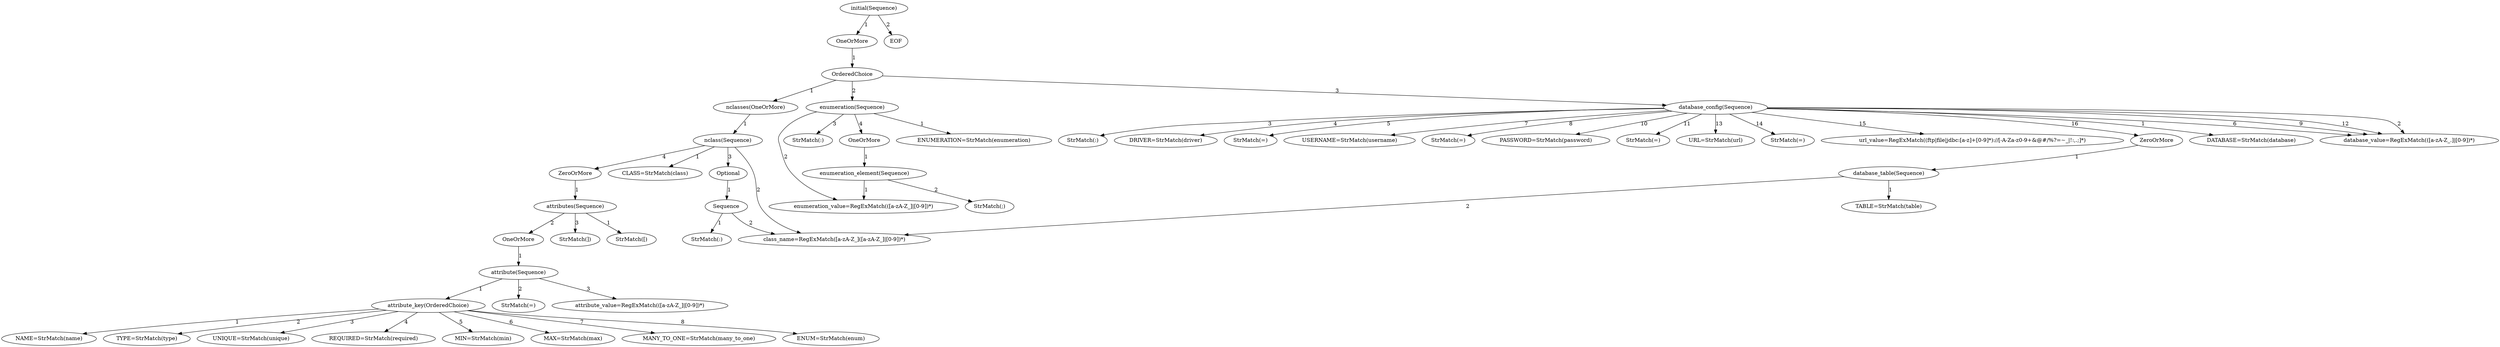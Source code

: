 digraph arpeggio_graph {
34446832 [label="initial(Sequence)"];
34446832->34446800 [label="1"]

34446800 [label="OneOrMore"];
34446800->34446896 [label="1"]

34446896 [label="OrderedChoice"];
34446896->34446992 [label="1"]

34446992 [label="nclasses(OneOrMore)"];
34446992->34447120 [label="1"]

34447120 [label="nclass(Sequence)"];
34447120->34447216 [label="1"]

34447216 [label="CLASS=StrMatch(class)"];
34447120->34514736 [label="2"]

34514736 [label="class_name=RegExMatch([a-zA-Z_]([a-zA-Z_]|[0-9])*)"];
34447120->34447056 [label="3"]

34447056 [label="Optional"];
34447056->34447248 [label="1"]

34447248 [label="Sequence"];
34447248->34514672 [label="1"]

34514672 [label="StrMatch(:)"];
34447248->34514736 [label="2"]

34447120->34447088 [label="4"]

34447088 [label="ZeroOrMore"];
34447088->34514800 [label="1"]

34514800 [label="attributes(Sequence)"];
34514800->34514864 [label="1"]

34514864 [label="StrMatch([)"];
34514800->34514704 [label="2"]

34514704 [label="OneOrMore"];
34514704->34514960 [label="1"]

34514960 [label="attribute(Sequence)"];
34514960->34515088 [label="1"]

34515088 [label="attribute_key(OrderedChoice)"];
34515088->34515152 [label="1"]

34515152 [label="NAME=StrMatch(name)"];
34515088->34514896 [label="2"]

34514896 [label="TYPE=StrMatch(type)"];
34515088->34514768 [label="3"]

34514768 [label="UNIQUE=StrMatch(unique)"];
34515088->34515248 [label="4"]

34515248 [label="REQUIRED=StrMatch(required)"];
34515088->34515280 [label="5"]

34515280 [label="MIN=StrMatch(min)"];
34515088->34515312 [label="6"]

34515312 [label="MAX=StrMatch(max)"];
34515088->34515344 [label="7"]

34515344 [label="MANY_TO_ONE=StrMatch(many_to_one)"];
34515088->34515376 [label="8"]

34515376 [label="ENUM=StrMatch(enum)"];
34514960->34515024 [label="2"]

34515024 [label="StrMatch(=)"];
34514960->34515056 [label="3"]

34515056 [label="attribute_value=RegExMatch(([a-zA-Z_]|[0-9])*)"];
34514800->34514928 [label="3"]

34514928 [label="StrMatch(])"];
34446896->34447152 [label="2"]

34447152 [label="enumeration(Sequence)"];
34447152->34514832 [label="1"]

34514832 [label="ENUMERATION=StrMatch(enumeration)"];
34447152->34514992 [label="2"]

34514992 [label="enumeration_value=RegExMatch(([a-zA-Z_]|[0-9])*)"];
34447152->34447344 [label="3"]

34447344 [label="StrMatch(:)"];
34447152->34447024 [label="4"]

34447024 [label="OneOrMore"];
34447024->34515408 [label="1"]

34515408 [label="enumeration_element(Sequence)"];
34515408->34514992 [label="1"]

34515408->34515504 [label="2"]

34515504 [label="StrMatch(;)"];
34446896->34515216 [label="3"]

34515216 [label="database_config(Sequence)"];
34515216->34515472 [label="1"]

34515472 [label="DATABASE=StrMatch(database)"];
34515216->34515536 [label="2"]

34515536 [label="database_value=RegExMatch(([a-zA-Z_.]|[0-9])*)"];
34515216->34515440 [label="3"]

34515440 [label="StrMatch(:)"];
34515216->34515568 [label="4"]

34515568 [label="DRIVER=StrMatch(driver)"];
34515216->34515184 [label="5"]

34515184 [label="StrMatch(=)"];
34515216->34515536 [label="6"]

34515216->34515696 [label="7"]

34515696 [label="USERNAME=StrMatch(username)"];
34515216->34515664 [label="8"]

34515664 [label="StrMatch(=)"];
34515216->34515536 [label="9"]

34515216->34515792 [label="10"]

34515792 [label="PASSWORD=StrMatch(password)"];
34515216->34515760 [label="11"]

34515760 [label="StrMatch(=)"];
34515216->34515536 [label="12"]

34515216->34515856 [label="13"]

34515856 [label="URL=StrMatch(url)"];
34515216->34515824 [label="14"]

34515824 [label="StrMatch(=)"];
34515216->34515632 [label="15"]

34515632 [label="url_value=RegExMatch((ftp|file|jdbc:[a-z]+[0-9]*)://[-A-Za-z0-9+&@#/%?=~_|!:,.;]*)"];
34515216->34515600 [label="16"]

34515600 [label="ZeroOrMore"];
34515600->34515920 [label="1"]

34515920 [label="database_table(Sequence)"];
34515920->34516048 [label="1"]

34516048 [label="TABLE=StrMatch(table)"];
34515920->34514736 [label="2"]

34446832->34446960 [label="2"]

34446960 [label="EOF"];
}